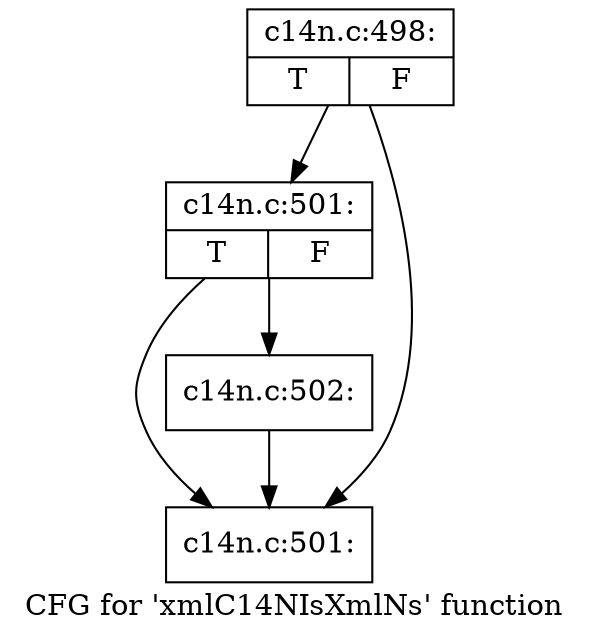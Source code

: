 digraph "CFG for 'xmlC14NIsXmlNs' function" {
	label="CFG for 'xmlC14NIsXmlNs' function";

	Node0x4af2600 [shape=record,label="{c14n.c:498:|{<s0>T|<s1>F}}"];
	Node0x4af2600 -> Node0x4af2190;
	Node0x4af2600 -> Node0x4af20f0;
	Node0x4af2190 [shape=record,label="{c14n.c:501:|{<s0>T|<s1>F}}"];
	Node0x4af2190 -> Node0x4af2140;
	Node0x4af2190 -> Node0x4af20f0;
	Node0x4af2140 [shape=record,label="{c14n.c:502:}"];
	Node0x4af2140 -> Node0x4af20f0;
	Node0x4af20f0 [shape=record,label="{c14n.c:501:}"];
}
